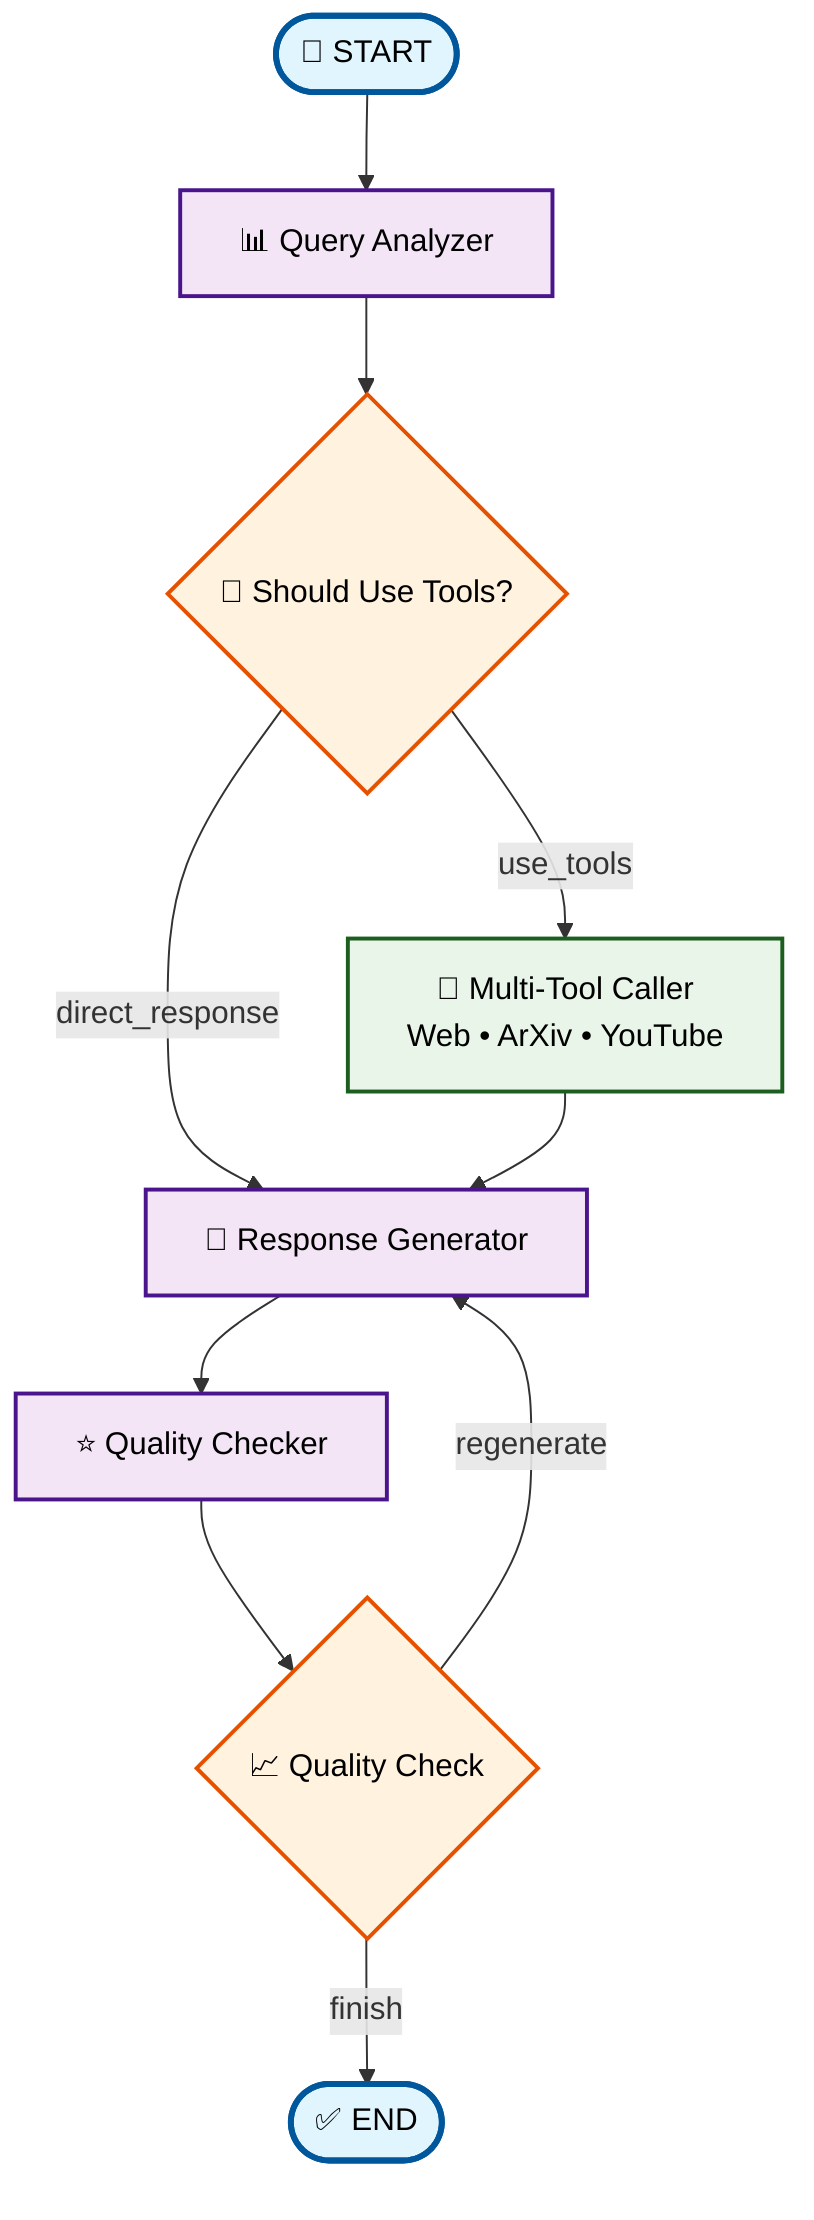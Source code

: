 graph TD
    START([🚀 START]) --> analyzer[📊 Query Analyzer]
    
    analyzer --> decision1{🤔 Should Use Tools?}
    
    decision1 -->|use_tools| tool_caller[🔧 Multi-Tool Caller<br/>Web • ArXiv • YouTube]
    decision1 -->|direct_response| responder[🤖 Response Generator]
    
    tool_caller --> responder
    responder --> helpfulness_checker[⭐ Quality Checker]
    
    helpfulness_checker --> decision2{📈 Quality Check}
    
    decision2 -->|regenerate| responder
    decision2 -->|finish| END([✅ END])
    
    %% Styling
    classDef startEnd fill:#e1f5fe,stroke:#01579b,stroke-width:3px,color:#000
    classDef process fill:#f3e5f5,stroke:#4a148c,stroke-width:2px,color:#000
    classDef decision fill:#fff3e0,stroke:#e65100,stroke-width:2px,color:#000
    classDef tools fill:#e8f5e8,stroke:#1b5e20,stroke-width:2px,color:#000
    
    class START,END startEnd
    class analyzer,responder,helpfulness_checker process
    class decision1,decision2 decision
    class tool_caller tools